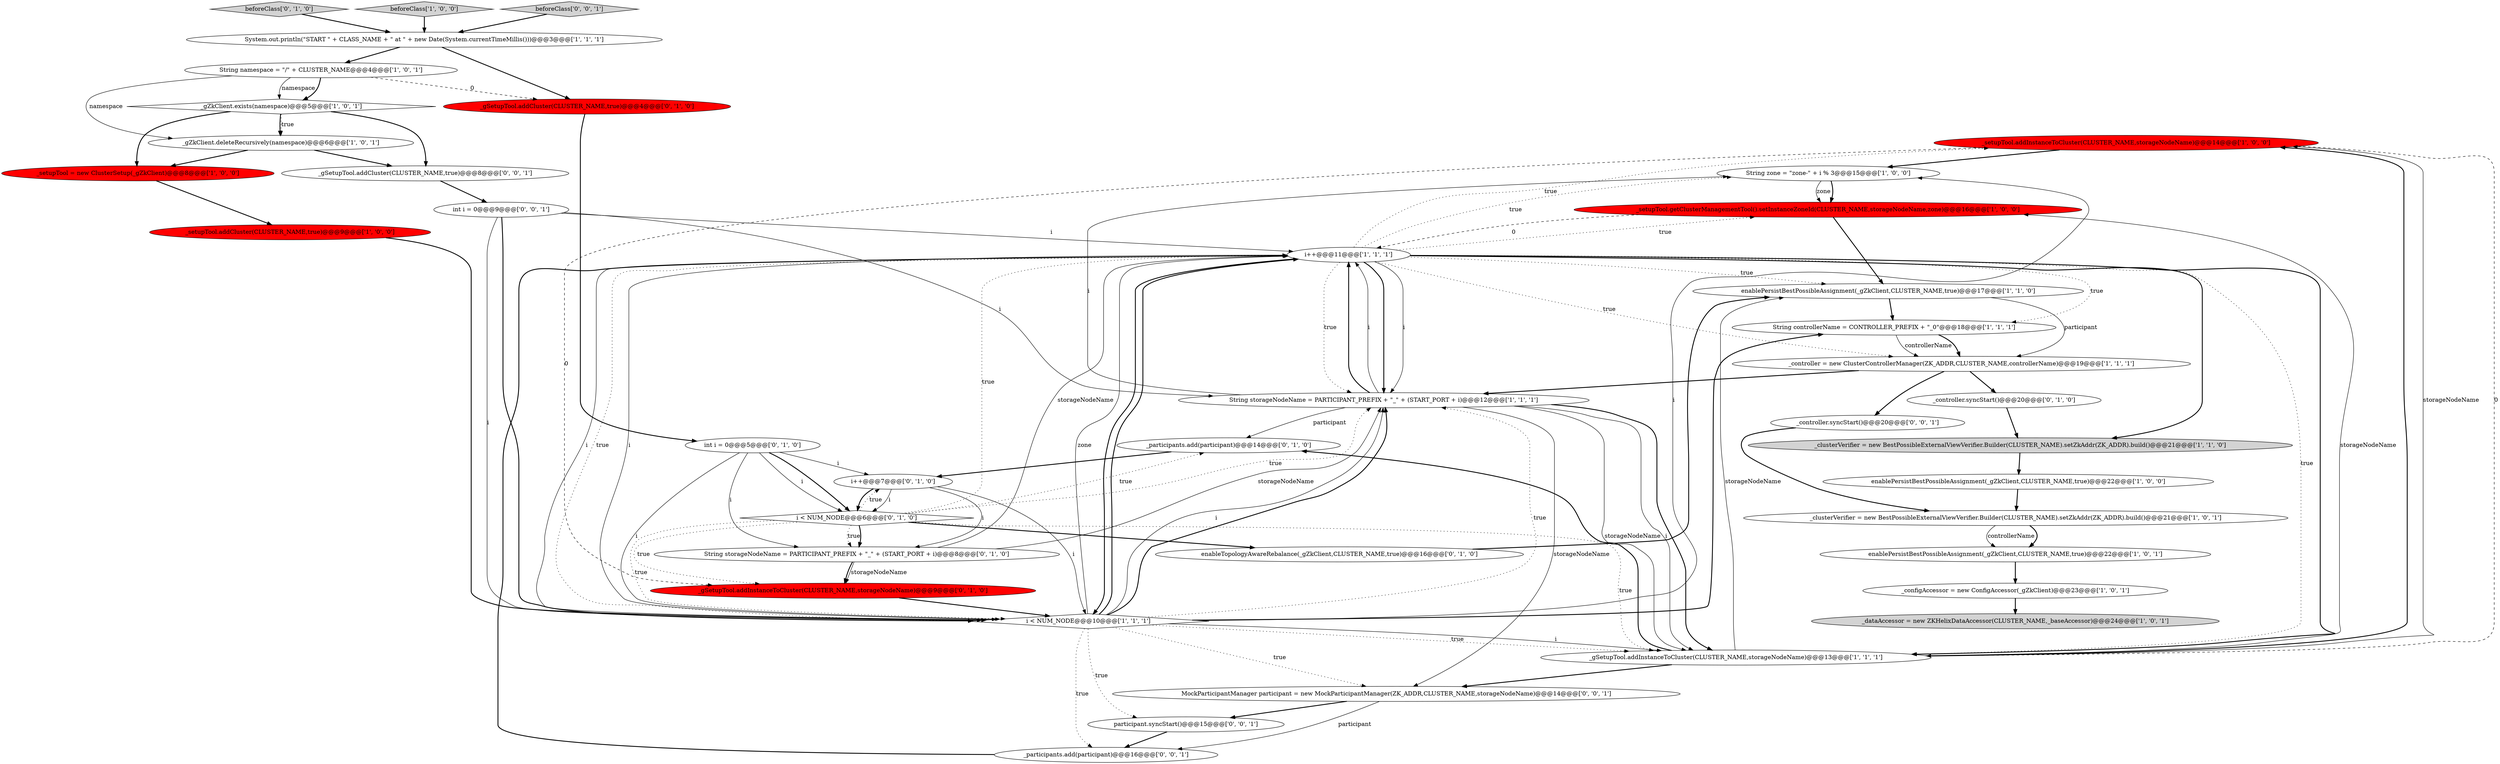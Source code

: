 digraph {
16 [style = filled, label = "_setupTool.addInstanceToCluster(CLUSTER_NAME,storageNodeName)@@@14@@@['1', '0', '0']", fillcolor = red, shape = ellipse image = "AAA1AAABBB1BBB"];
29 [style = filled, label = "i++@@@7@@@['0', '1', '0']", fillcolor = white, shape = ellipse image = "AAA0AAABBB2BBB"];
32 [style = filled, label = "beforeClass['0', '1', '0']", fillcolor = lightgray, shape = diamond image = "AAA0AAABBB2BBB"];
18 [style = filled, label = "_configAccessor = new ConfigAccessor(_gZkClient)@@@23@@@['1', '0', '1']", fillcolor = white, shape = ellipse image = "AAA0AAABBB1BBB"];
34 [style = filled, label = "_participants.add(participant)@@@16@@@['0', '0', '1']", fillcolor = white, shape = ellipse image = "AAA0AAABBB3BBB"];
35 [style = filled, label = "MockParticipantManager participant = new MockParticipantManager(ZK_ADDR,CLUSTER_NAME,storageNodeName)@@@14@@@['0', '0', '1']", fillcolor = white, shape = ellipse image = "AAA0AAABBB3BBB"];
20 [style = filled, label = "_gZkClient.deleteRecursively(namespace)@@@6@@@['1', '0', '1']", fillcolor = white, shape = ellipse image = "AAA0AAABBB1BBB"];
27 [style = filled, label = "_participants.add(participant)@@@14@@@['0', '1', '0']", fillcolor = white, shape = ellipse image = "AAA0AAABBB2BBB"];
38 [style = filled, label = "int i = 0@@@9@@@['0', '0', '1']", fillcolor = white, shape = ellipse image = "AAA0AAABBB3BBB"];
4 [style = filled, label = "beforeClass['1', '0', '0']", fillcolor = lightgray, shape = diamond image = "AAA0AAABBB1BBB"];
21 [style = filled, label = "_clusterVerifier = new BestPossibleExternalViewVerifier.Builder(CLUSTER_NAME).setZkAddr(ZK_ADDR).build()@@@21@@@['1', '1', '0']", fillcolor = lightgray, shape = ellipse image = "AAA0AAABBB1BBB"];
0 [style = filled, label = "_setupTool.addCluster(CLUSTER_NAME,true)@@@9@@@['1', '0', '0']", fillcolor = red, shape = ellipse image = "AAA1AAABBB1BBB"];
19 [style = filled, label = "System.out.println(\"START \" + CLASS_NAME + \" at \" + new Date(System.currentTimeMillis()))@@@3@@@['1', '1', '1']", fillcolor = white, shape = ellipse image = "AAA0AAABBB1BBB"];
13 [style = filled, label = "enablePersistBestPossibleAssignment(_gZkClient,CLUSTER_NAME,true)@@@22@@@['1', '0', '1']", fillcolor = white, shape = ellipse image = "AAA0AAABBB1BBB"];
15 [style = filled, label = "String storageNodeName = PARTICIPANT_PREFIX + \"_\" + (START_PORT + i)@@@12@@@['1', '1', '1']", fillcolor = white, shape = ellipse image = "AAA0AAABBB1BBB"];
3 [style = filled, label = "String zone = \"zone-\" + i % 3@@@15@@@['1', '0', '0']", fillcolor = white, shape = ellipse image = "AAA0AAABBB1BBB"];
28 [style = filled, label = "int i = 0@@@5@@@['0', '1', '0']", fillcolor = white, shape = ellipse image = "AAA0AAABBB2BBB"];
36 [style = filled, label = "_gSetupTool.addCluster(CLUSTER_NAME,true)@@@8@@@['0', '0', '1']", fillcolor = white, shape = ellipse image = "AAA0AAABBB3BBB"];
26 [style = filled, label = "enableTopologyAwareRebalance(_gZkClient,CLUSTER_NAME,true)@@@16@@@['0', '1', '0']", fillcolor = white, shape = ellipse image = "AAA0AAABBB2BBB"];
23 [style = filled, label = "String storageNodeName = PARTICIPANT_PREFIX + \"_\" + (START_PORT + i)@@@8@@@['0', '1', '0']", fillcolor = white, shape = ellipse image = "AAA0AAABBB2BBB"];
25 [style = filled, label = "_gSetupTool.addCluster(CLUSTER_NAME,true)@@@4@@@['0', '1', '0']", fillcolor = red, shape = ellipse image = "AAA1AAABBB2BBB"];
2 [style = filled, label = "String controllerName = CONTROLLER_PREFIX + \"_0\"@@@18@@@['1', '1', '1']", fillcolor = white, shape = ellipse image = "AAA0AAABBB1BBB"];
37 [style = filled, label = "participant.syncStart()@@@15@@@['0', '0', '1']", fillcolor = white, shape = ellipse image = "AAA0AAABBB3BBB"];
7 [style = filled, label = "_setupTool.getClusterManagementTool().setInstanceZoneId(CLUSTER_NAME,storageNodeName,zone)@@@16@@@['1', '0', '0']", fillcolor = red, shape = ellipse image = "AAA1AAABBB1BBB"];
39 [style = filled, label = "_controller.syncStart()@@@20@@@['0', '0', '1']", fillcolor = white, shape = ellipse image = "AAA0AAABBB3BBB"];
24 [style = filled, label = "_gSetupTool.addInstanceToCluster(CLUSTER_NAME,storageNodeName)@@@9@@@['0', '1', '0']", fillcolor = red, shape = ellipse image = "AAA1AAABBB2BBB"];
17 [style = filled, label = "_dataAccessor = new ZKHelixDataAccessor(CLUSTER_NAME,_baseAccessor)@@@24@@@['1', '0', '1']", fillcolor = lightgray, shape = ellipse image = "AAA0AAABBB1BBB"];
33 [style = filled, label = "beforeClass['0', '0', '1']", fillcolor = lightgray, shape = diamond image = "AAA0AAABBB3BBB"];
5 [style = filled, label = "_controller = new ClusterControllerManager(ZK_ADDR,CLUSTER_NAME,controllerName)@@@19@@@['1', '1', '1']", fillcolor = white, shape = ellipse image = "AAA0AAABBB1BBB"];
14 [style = filled, label = "_gSetupTool.addInstanceToCluster(CLUSTER_NAME,storageNodeName)@@@13@@@['1', '1', '1']", fillcolor = white, shape = ellipse image = "AAA0AAABBB1BBB"];
1 [style = filled, label = "enablePersistBestPossibleAssignment(_gZkClient,CLUSTER_NAME,true)@@@22@@@['1', '0', '0']", fillcolor = white, shape = ellipse image = "AAA0AAABBB1BBB"];
30 [style = filled, label = "_controller.syncStart()@@@20@@@['0', '1', '0']", fillcolor = white, shape = ellipse image = "AAA0AAABBB2BBB"];
10 [style = filled, label = "_setupTool = new ClusterSetup(_gZkClient)@@@8@@@['1', '0', '0']", fillcolor = red, shape = ellipse image = "AAA1AAABBB1BBB"];
31 [style = filled, label = "i < NUM_NODE@@@6@@@['0', '1', '0']", fillcolor = white, shape = diamond image = "AAA0AAABBB2BBB"];
22 [style = filled, label = "i++@@@11@@@['1', '1', '1']", fillcolor = white, shape = ellipse image = "AAA0AAABBB1BBB"];
9 [style = filled, label = "String namespace = \"/\" + CLUSTER_NAME@@@4@@@['1', '0', '1']", fillcolor = white, shape = ellipse image = "AAA0AAABBB1BBB"];
6 [style = filled, label = "i < NUM_NODE@@@10@@@['1', '1', '1']", fillcolor = white, shape = diamond image = "AAA0AAABBB1BBB"];
11 [style = filled, label = "_clusterVerifier = new BestPossibleExternalViewVerifier.Builder(CLUSTER_NAME).setZkAddr(ZK_ADDR).build()@@@21@@@['1', '0', '1']", fillcolor = white, shape = ellipse image = "AAA0AAABBB1BBB"];
8 [style = filled, label = "enablePersistBestPossibleAssignment(_gZkClient,CLUSTER_NAME,true)@@@17@@@['1', '1', '0']", fillcolor = white, shape = ellipse image = "AAA0AAABBB1BBB"];
12 [style = filled, label = "_gZkClient.exists(namespace)@@@5@@@['1', '0', '1']", fillcolor = white, shape = diamond image = "AAA0AAABBB1BBB"];
22->15 [style = bold, label=""];
8->5 [style = solid, label="participant"];
14->35 [style = bold, label=""];
6->22 [style = bold, label=""];
23->15 [style = solid, label="storageNodeName"];
29->31 [style = solid, label="i"];
9->12 [style = solid, label="namespace"];
28->6 [style = solid, label="i"];
5->15 [style = bold, label=""];
7->8 [style = bold, label=""];
6->22 [style = solid, label="zone"];
22->14 [style = dotted, label="true"];
12->10 [style = bold, label=""];
12->20 [style = dotted, label="true"];
19->9 [style = bold, label=""];
35->37 [style = bold, label=""];
38->6 [style = solid, label="i"];
22->16 [style = dotted, label="true"];
21->1 [style = bold, label=""];
11->13 [style = bold, label=""];
31->27 [style = dotted, label="true"];
38->15 [style = solid, label="i"];
22->15 [style = solid, label="i"];
5->30 [style = bold, label=""];
6->15 [style = dotted, label="true"];
14->16 [style = bold, label=""];
16->3 [style = bold, label=""];
31->22 [style = dotted, label="true"];
25->28 [style = bold, label=""];
5->39 [style = bold, label=""];
22->7 [style = dotted, label="true"];
31->6 [style = dotted, label="true"];
4->19 [style = bold, label=""];
6->37 [style = dotted, label="true"];
31->14 [style = dotted, label="true"];
19->25 [style = bold, label=""];
1->11 [style = bold, label=""];
38->6 [style = bold, label=""];
6->2 [style = bold, label=""];
6->14 [style = dotted, label="true"];
3->7 [style = bold, label=""];
15->35 [style = solid, label="storageNodeName"];
31->23 [style = dotted, label="true"];
10->0 [style = bold, label=""];
38->22 [style = solid, label="i"];
31->15 [style = dotted, label="true"];
28->23 [style = solid, label="i"];
6->22 [style = solid, label="i"];
6->15 [style = solid, label="i"];
2->5 [style = solid, label="controllerName"];
27->29 [style = bold, label=""];
22->14 [style = bold, label=""];
31->29 [style = dotted, label="true"];
15->14 [style = solid, label="storageNodeName"];
7->22 [style = dashed, label="0"];
13->18 [style = bold, label=""];
22->6 [style = bold, label=""];
15->14 [style = solid, label="i"];
11->13 [style = solid, label="controllerName"];
23->22 [style = solid, label="storageNodeName"];
15->14 [style = bold, label=""];
28->31 [style = bold, label=""];
22->6 [style = solid, label="i"];
12->36 [style = bold, label=""];
12->20 [style = bold, label=""];
26->8 [style = bold, label=""];
32->19 [style = bold, label=""];
6->22 [style = dotted, label="true"];
6->15 [style = bold, label=""];
15->22 [style = bold, label=""];
22->5 [style = dotted, label="true"];
31->26 [style = bold, label=""];
30->21 [style = bold, label=""];
8->2 [style = bold, label=""];
35->34 [style = solid, label="participant"];
28->31 [style = solid, label="i"];
16->14 [style = dashed, label="0"];
9->25 [style = dashed, label="0"];
22->3 [style = dotted, label="true"];
9->12 [style = bold, label=""];
14->27 [style = bold, label=""];
33->19 [style = bold, label=""];
22->15 [style = dotted, label="true"];
6->3 [style = solid, label="i"];
6->14 [style = solid, label="i"];
20->36 [style = bold, label=""];
2->5 [style = bold, label=""];
9->20 [style = solid, label="namespace"];
23->24 [style = solid, label="storageNodeName"];
14->8 [style = solid, label="storageNodeName"];
31->23 [style = bold, label=""];
14->16 [style = solid, label="storageNodeName"];
14->7 [style = solid, label="storageNodeName"];
0->6 [style = bold, label=""];
16->24 [style = dashed, label="0"];
29->31 [style = bold, label=""];
22->21 [style = bold, label=""];
18->17 [style = bold, label=""];
28->29 [style = solid, label="i"];
39->11 [style = bold, label=""];
34->22 [style = bold, label=""];
22->2 [style = dotted, label="true"];
20->10 [style = bold, label=""];
15->3 [style = solid, label="i"];
29->6 [style = solid, label="i"];
23->24 [style = bold, label=""];
22->8 [style = dotted, label="true"];
3->7 [style = solid, label="zone"];
15->22 [style = solid, label="i"];
37->34 [style = bold, label=""];
6->34 [style = dotted, label="true"];
6->35 [style = dotted, label="true"];
29->23 [style = solid, label="i"];
31->24 [style = dotted, label="true"];
36->38 [style = bold, label=""];
24->6 [style = bold, label=""];
15->27 [style = solid, label="participant"];
}
